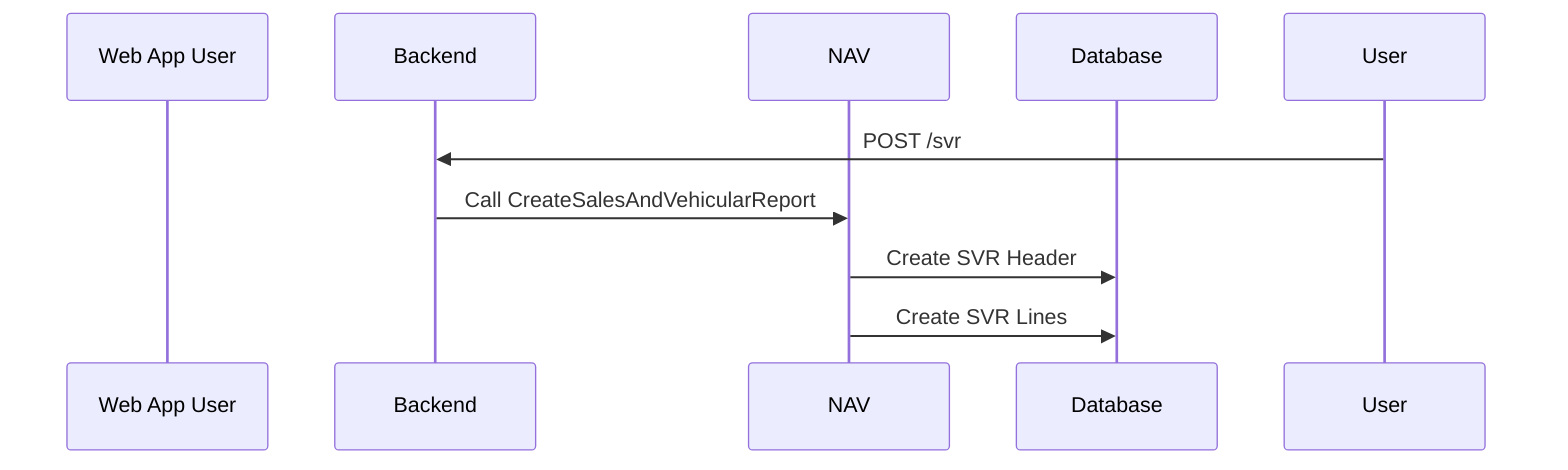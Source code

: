 sequenceDiagram
    participant Web App User
    participant Backend
    participant NAV
    participant Database

    User->>Backend: POST /svr
    Backend->>NAV: Call CreateSalesAndVehicularReport
    NAV->>Database: Create SVR Header
    NAV->>Database: Create SVR Lines